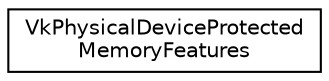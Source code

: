 digraph "Graphical Class Hierarchy"
{
 // LATEX_PDF_SIZE
  edge [fontname="Helvetica",fontsize="10",labelfontname="Helvetica",labelfontsize="10"];
  node [fontname="Helvetica",fontsize="10",shape=record];
  rankdir="LR";
  Node0 [label="VkPhysicalDeviceProtected\lMemoryFeatures",height=0.2,width=0.4,color="black", fillcolor="white", style="filled",URL="$structVkPhysicalDeviceProtectedMemoryFeatures.html",tooltip=" "];
}
